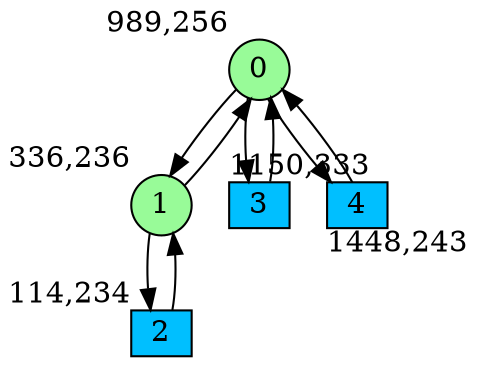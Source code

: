 digraph G {
graph [bgcolor=white]
node [shape=circle, style = filled, fillcolor=white,fixedsize=true, width=0.4, height=0.3 ]
0[xlabel="989,256", pos = "13.6719,1.20313!", fillcolor=palegreen ];
1[xlabel="336,236", pos = "3.46875,1.51563!", fillcolor=palegreen ];
2[xlabel="114,234", pos = "0,1.54688!", fillcolor=deepskyblue, shape=box ];
3[xlabel="1150,333", pos = "16.1875,0!", fillcolor=deepskyblue, shape=box ];
4[xlabel="1448,243", pos = "20.8438,1.40625!", fillcolor=deepskyblue, shape=box ];
0->1 ;
0->3 ;
0->4 ;
1->0 ;
1->2 ;
2->1 ;
3->0 ;
4->0 ;
}
